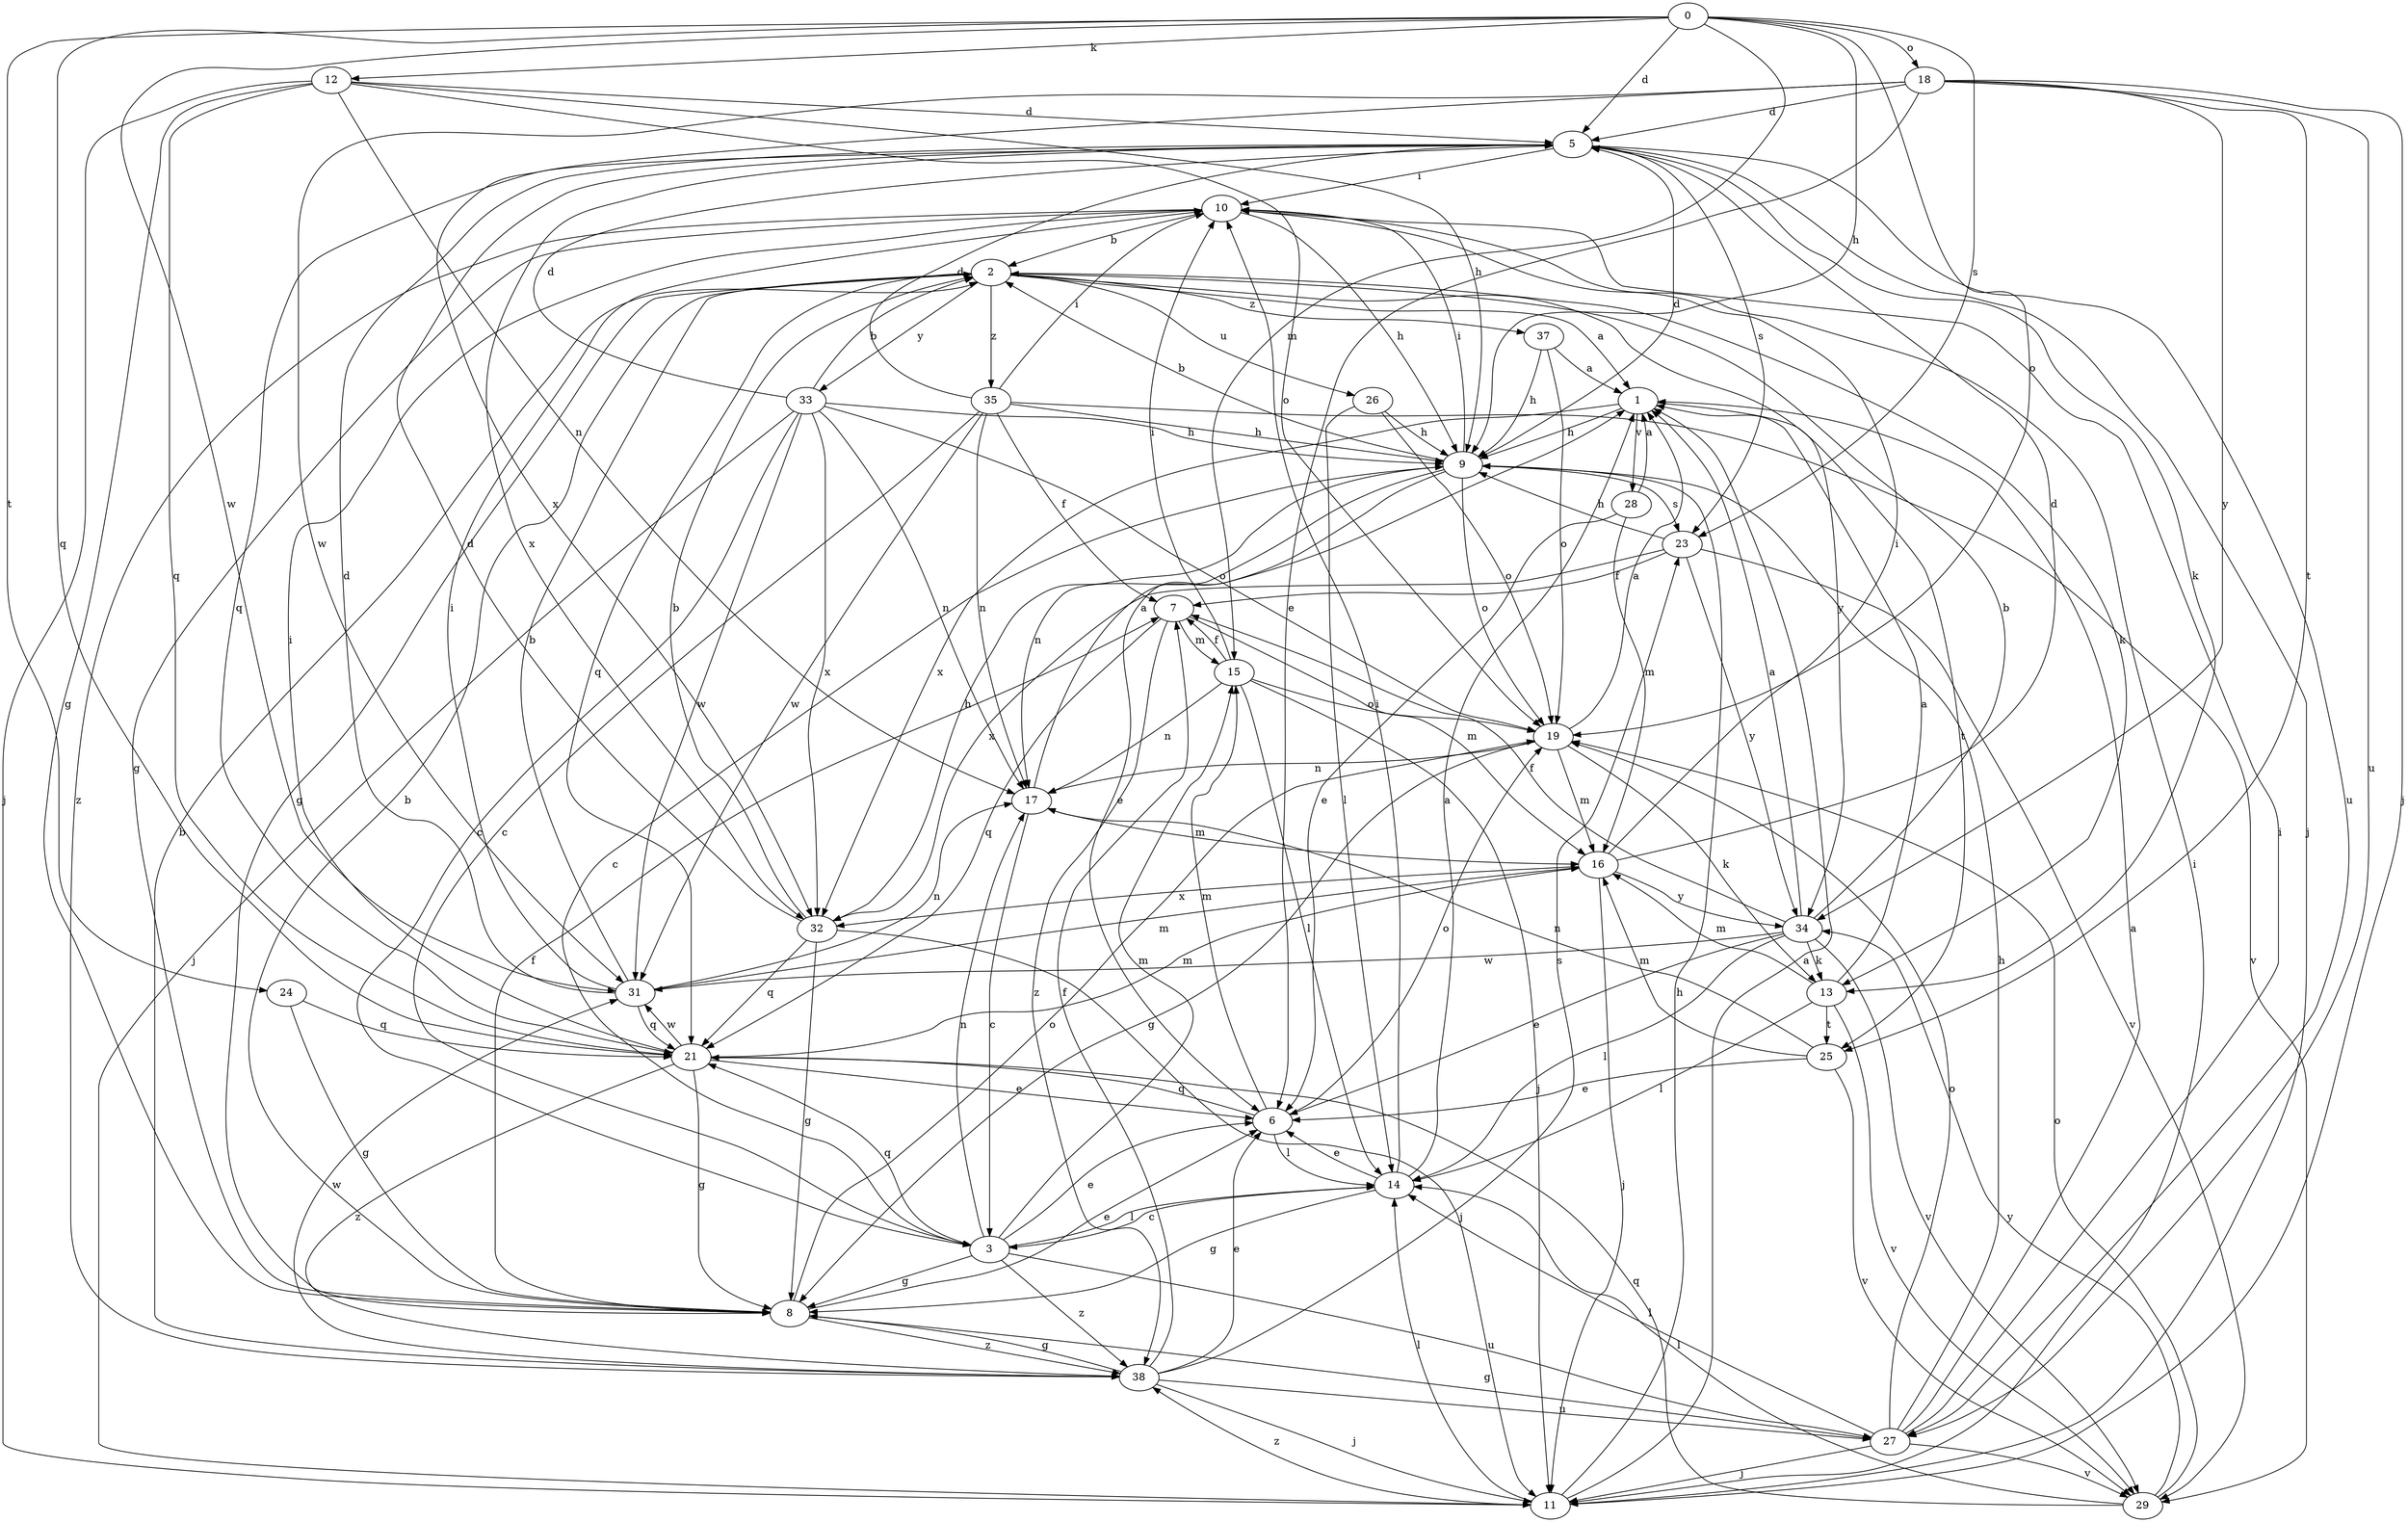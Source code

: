 strict digraph  {
0;
1;
2;
3;
5;
6;
7;
8;
9;
10;
11;
12;
13;
14;
15;
16;
17;
18;
19;
21;
23;
24;
25;
26;
27;
28;
29;
31;
32;
33;
34;
35;
37;
38;
0 -> 5  [label=d];
0 -> 9  [label=h];
0 -> 12  [label=k];
0 -> 15  [label=m];
0 -> 18  [label=o];
0 -> 19  [label=o];
0 -> 21  [label=q];
0 -> 23  [label=s];
0 -> 24  [label=t];
0 -> 31  [label=w];
1 -> 9  [label=h];
1 -> 25  [label=t];
1 -> 28  [label=v];
1 -> 32  [label=x];
2 -> 1  [label=a];
2 -> 8  [label=g];
2 -> 13  [label=k];
2 -> 21  [label=q];
2 -> 26  [label=u];
2 -> 33  [label=y];
2 -> 34  [label=y];
2 -> 35  [label=z];
2 -> 37  [label=z];
3 -> 6  [label=e];
3 -> 8  [label=g];
3 -> 14  [label=l];
3 -> 15  [label=m];
3 -> 17  [label=n];
3 -> 21  [label=q];
3 -> 27  [label=u];
3 -> 38  [label=z];
5 -> 10  [label=i];
5 -> 11  [label=j];
5 -> 13  [label=k];
5 -> 21  [label=q];
5 -> 23  [label=s];
5 -> 27  [label=u];
5 -> 32  [label=x];
6 -> 14  [label=l];
6 -> 15  [label=m];
6 -> 19  [label=o];
6 -> 21  [label=q];
7 -> 15  [label=m];
7 -> 16  [label=m];
7 -> 21  [label=q];
7 -> 38  [label=z];
8 -> 2  [label=b];
8 -> 6  [label=e];
8 -> 7  [label=f];
8 -> 19  [label=o];
8 -> 38  [label=z];
9 -> 2  [label=b];
9 -> 3  [label=c];
9 -> 5  [label=d];
9 -> 6  [label=e];
9 -> 10  [label=i];
9 -> 17  [label=n];
9 -> 19  [label=o];
9 -> 23  [label=s];
10 -> 2  [label=b];
10 -> 8  [label=g];
10 -> 9  [label=h];
10 -> 38  [label=z];
11 -> 1  [label=a];
11 -> 9  [label=h];
11 -> 10  [label=i];
11 -> 14  [label=l];
11 -> 38  [label=z];
12 -> 5  [label=d];
12 -> 8  [label=g];
12 -> 9  [label=h];
12 -> 11  [label=j];
12 -> 17  [label=n];
12 -> 19  [label=o];
12 -> 21  [label=q];
13 -> 1  [label=a];
13 -> 14  [label=l];
13 -> 16  [label=m];
13 -> 25  [label=t];
13 -> 29  [label=v];
14 -> 1  [label=a];
14 -> 3  [label=c];
14 -> 6  [label=e];
14 -> 8  [label=g];
14 -> 10  [label=i];
15 -> 7  [label=f];
15 -> 10  [label=i];
15 -> 11  [label=j];
15 -> 14  [label=l];
15 -> 17  [label=n];
15 -> 19  [label=o];
16 -> 5  [label=d];
16 -> 10  [label=i];
16 -> 11  [label=j];
16 -> 32  [label=x];
16 -> 34  [label=y];
17 -> 1  [label=a];
17 -> 3  [label=c];
17 -> 16  [label=m];
18 -> 5  [label=d];
18 -> 6  [label=e];
18 -> 11  [label=j];
18 -> 25  [label=t];
18 -> 27  [label=u];
18 -> 31  [label=w];
18 -> 32  [label=x];
18 -> 34  [label=y];
19 -> 1  [label=a];
19 -> 8  [label=g];
19 -> 13  [label=k];
19 -> 16  [label=m];
19 -> 17  [label=n];
21 -> 6  [label=e];
21 -> 8  [label=g];
21 -> 10  [label=i];
21 -> 16  [label=m];
21 -> 31  [label=w];
21 -> 38  [label=z];
23 -> 7  [label=f];
23 -> 9  [label=h];
23 -> 29  [label=v];
23 -> 32  [label=x];
23 -> 34  [label=y];
24 -> 8  [label=g];
24 -> 21  [label=q];
25 -> 6  [label=e];
25 -> 16  [label=m];
25 -> 17  [label=n];
25 -> 29  [label=v];
26 -> 9  [label=h];
26 -> 14  [label=l];
26 -> 19  [label=o];
27 -> 1  [label=a];
27 -> 8  [label=g];
27 -> 9  [label=h];
27 -> 10  [label=i];
27 -> 11  [label=j];
27 -> 14  [label=l];
27 -> 19  [label=o];
27 -> 29  [label=v];
28 -> 1  [label=a];
28 -> 6  [label=e];
28 -> 16  [label=m];
29 -> 14  [label=l];
29 -> 19  [label=o];
29 -> 21  [label=q];
29 -> 34  [label=y];
31 -> 2  [label=b];
31 -> 5  [label=d];
31 -> 10  [label=i];
31 -> 16  [label=m];
31 -> 17  [label=n];
31 -> 21  [label=q];
32 -> 2  [label=b];
32 -> 5  [label=d];
32 -> 8  [label=g];
32 -> 9  [label=h];
32 -> 11  [label=j];
32 -> 21  [label=q];
33 -> 2  [label=b];
33 -> 3  [label=c];
33 -> 5  [label=d];
33 -> 9  [label=h];
33 -> 11  [label=j];
33 -> 17  [label=n];
33 -> 19  [label=o];
33 -> 31  [label=w];
33 -> 32  [label=x];
34 -> 1  [label=a];
34 -> 2  [label=b];
34 -> 6  [label=e];
34 -> 7  [label=f];
34 -> 13  [label=k];
34 -> 14  [label=l];
34 -> 29  [label=v];
34 -> 31  [label=w];
35 -> 3  [label=c];
35 -> 5  [label=d];
35 -> 7  [label=f];
35 -> 9  [label=h];
35 -> 10  [label=i];
35 -> 17  [label=n];
35 -> 29  [label=v];
35 -> 31  [label=w];
37 -> 1  [label=a];
37 -> 9  [label=h];
37 -> 19  [label=o];
38 -> 2  [label=b];
38 -> 6  [label=e];
38 -> 7  [label=f];
38 -> 8  [label=g];
38 -> 11  [label=j];
38 -> 23  [label=s];
38 -> 27  [label=u];
38 -> 31  [label=w];
}
